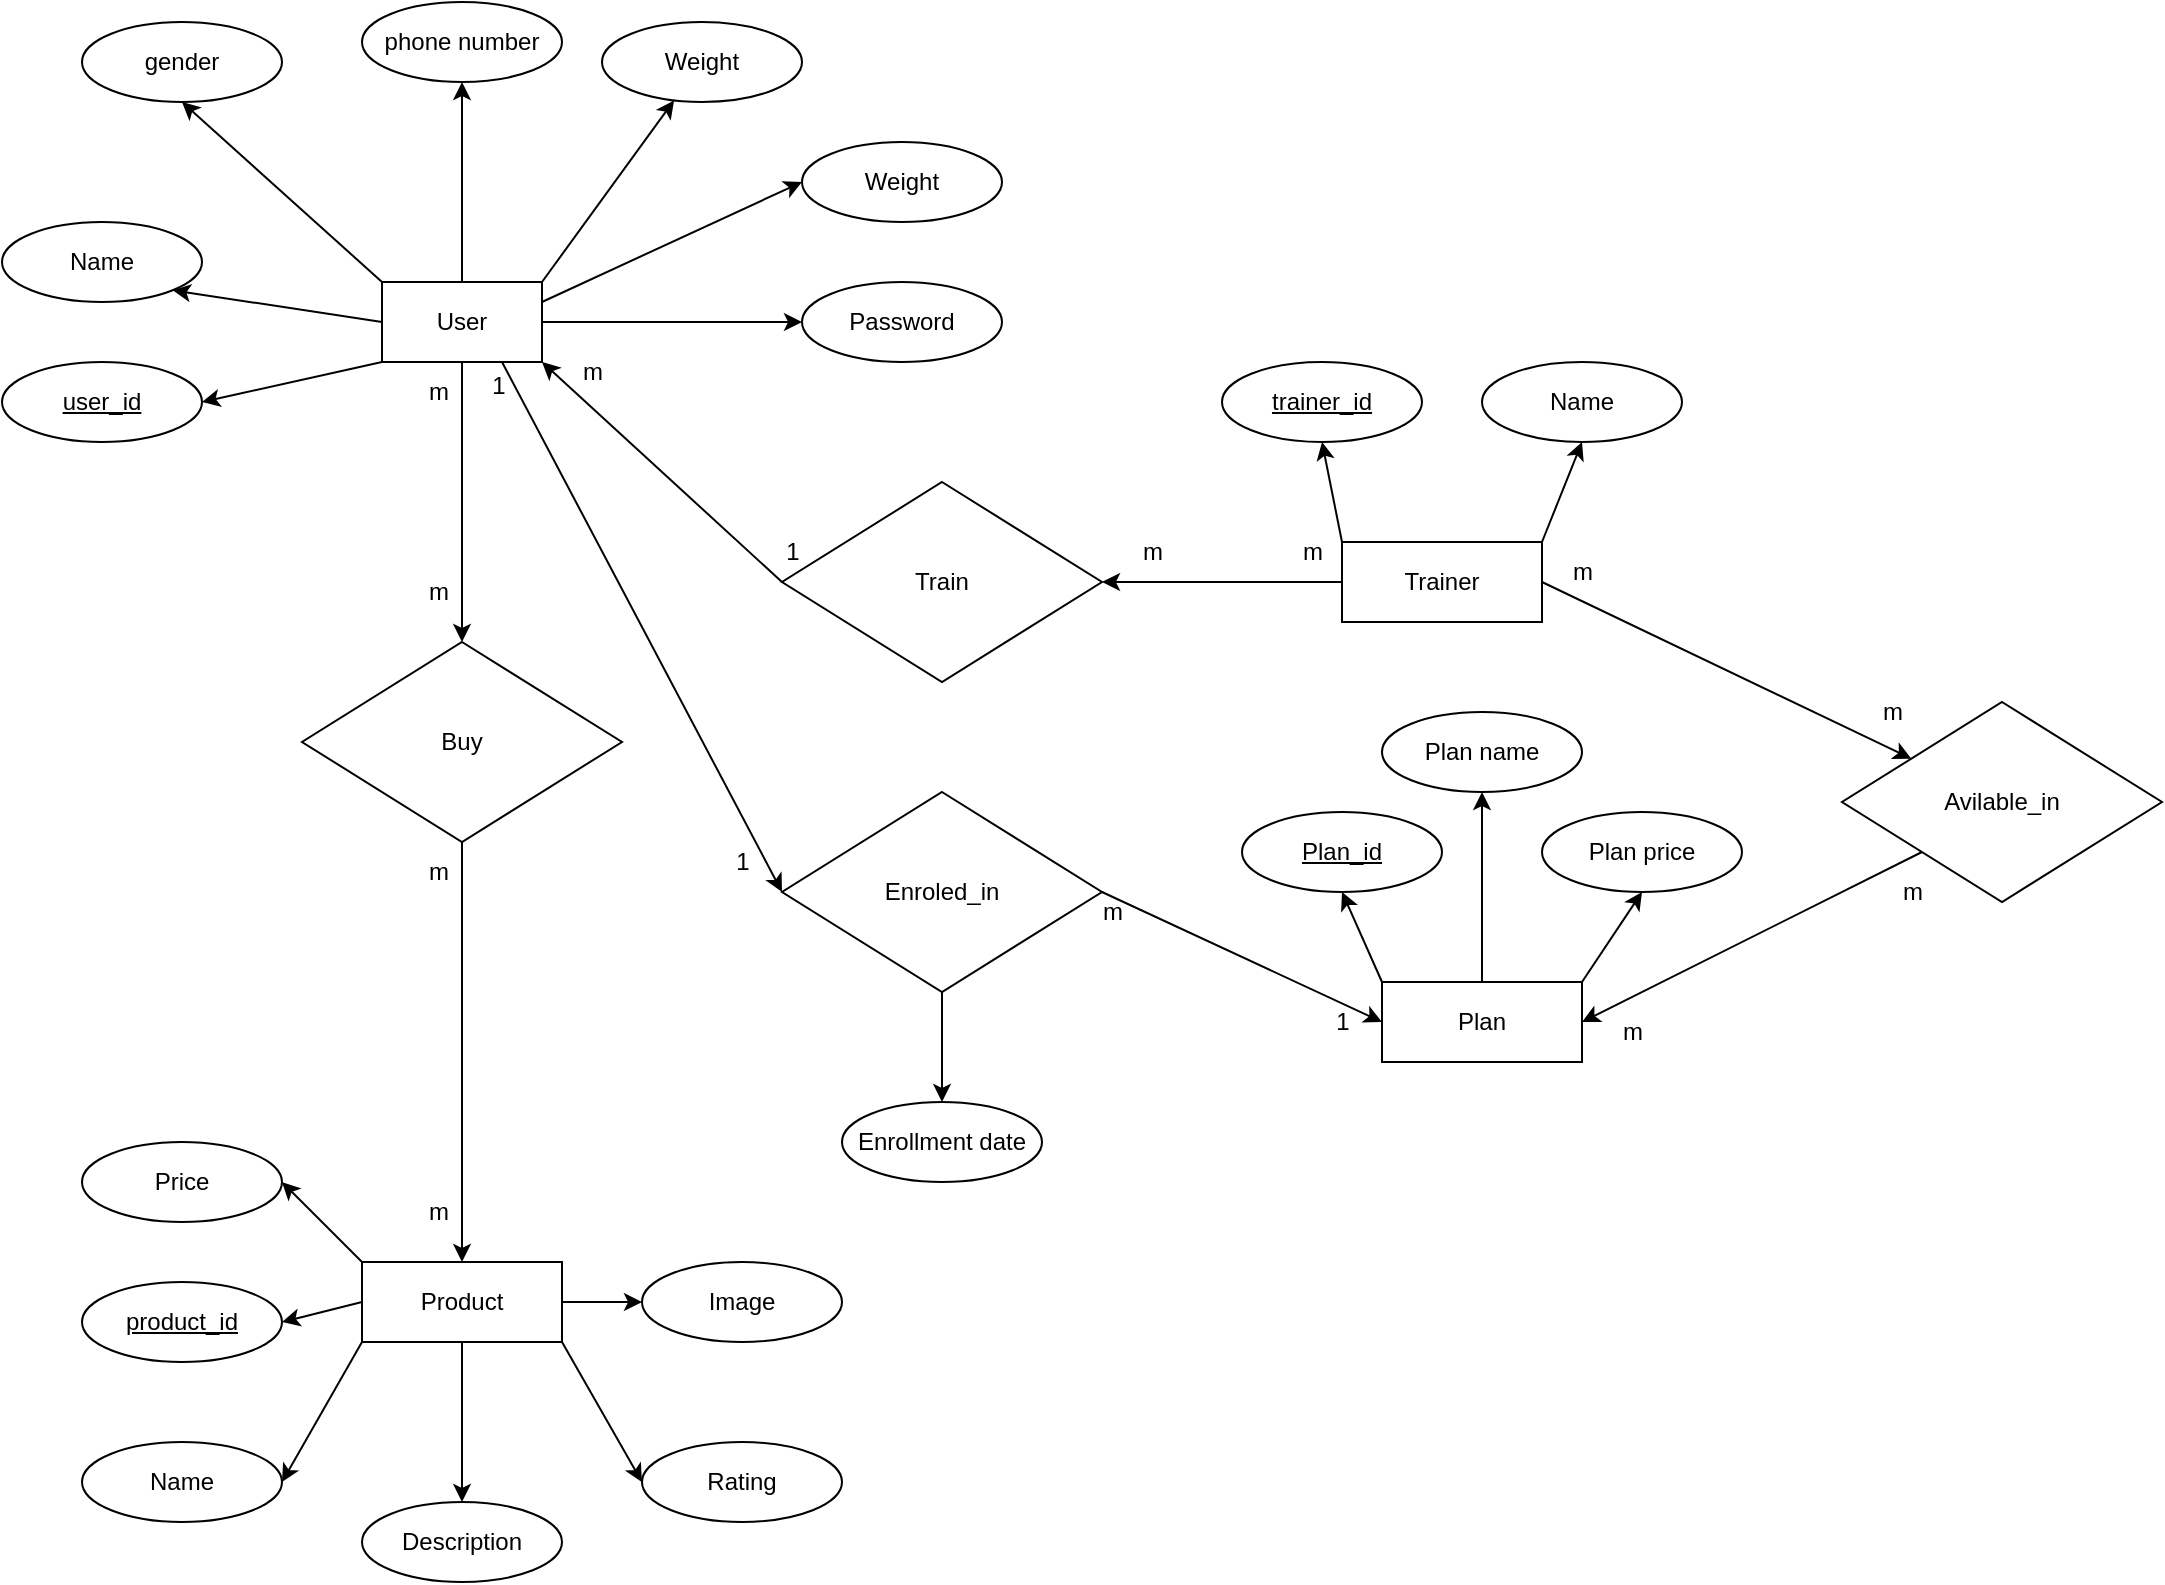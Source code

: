 <mxfile version="25.0.3">
  <diagram id="R2lEEEUBdFMjLlhIrx00" name="Page-1">
    <mxGraphModel dx="1615" dy="869" grid="1" gridSize="10" guides="1" tooltips="1" connect="1" arrows="1" fold="1" page="1" pageScale="1" pageWidth="850" pageHeight="1100" math="0" shadow="0" extFonts="Permanent Marker^https://fonts.googleapis.com/css?family=Permanent+Marker">
      <root>
        <mxCell id="0" />
        <mxCell id="1" parent="0" />
        <mxCell id="3MZtsbulTiadslG45F7I-24" style="rounded=0;orthogonalLoop=1;jettySize=auto;html=1;entryX=1;entryY=0.5;entryDx=0;entryDy=0;exitX=0;exitY=1;exitDx=0;exitDy=0;" edge="1" parent="1" source="3MZtsbulTiadslG45F7I-14" target="3MZtsbulTiadslG45F7I-18">
          <mxGeometry relative="1" as="geometry">
            <mxPoint x="280" y="220" as="sourcePoint" />
          </mxGeometry>
        </mxCell>
        <mxCell id="3MZtsbulTiadslG45F7I-25" style="rounded=0;orthogonalLoop=1;jettySize=auto;html=1;exitX=0;exitY=0.5;exitDx=0;exitDy=0;entryX=1;entryY=1;entryDx=0;entryDy=0;" edge="1" parent="1" source="3MZtsbulTiadslG45F7I-14" target="3MZtsbulTiadslG45F7I-20">
          <mxGeometry relative="1" as="geometry" />
        </mxCell>
        <mxCell id="3MZtsbulTiadslG45F7I-26" style="rounded=0;orthogonalLoop=1;jettySize=auto;html=1;entryX=0.5;entryY=1;entryDx=0;entryDy=0;exitX=0;exitY=0;exitDx=0;exitDy=0;" edge="1" parent="1" source="3MZtsbulTiadslG45F7I-14" target="3MZtsbulTiadslG45F7I-21">
          <mxGeometry relative="1" as="geometry" />
        </mxCell>
        <mxCell id="3MZtsbulTiadslG45F7I-27" style="rounded=0;orthogonalLoop=1;jettySize=auto;html=1;entryX=0.5;entryY=1;entryDx=0;entryDy=0;exitX=0.5;exitY=0;exitDx=0;exitDy=0;" edge="1" parent="1" source="3MZtsbulTiadslG45F7I-14" target="3MZtsbulTiadslG45F7I-22">
          <mxGeometry relative="1" as="geometry">
            <mxPoint x="360" y="200" as="sourcePoint" />
          </mxGeometry>
        </mxCell>
        <mxCell id="3MZtsbulTiadslG45F7I-28" style="rounded=0;orthogonalLoop=1;jettySize=auto;html=1;exitX=1;exitY=0;exitDx=0;exitDy=0;" edge="1" parent="1" source="3MZtsbulTiadslG45F7I-14" target="3MZtsbulTiadslG45F7I-23">
          <mxGeometry relative="1" as="geometry" />
        </mxCell>
        <mxCell id="3MZtsbulTiadslG45F7I-30" style="rounded=0;orthogonalLoop=1;jettySize=auto;html=1;exitX=1;exitY=0.5;exitDx=0;exitDy=0;entryX=0;entryY=0.5;entryDx=0;entryDy=0;" edge="1" parent="1" source="3MZtsbulTiadslG45F7I-14" target="3MZtsbulTiadslG45F7I-29">
          <mxGeometry relative="1" as="geometry" />
        </mxCell>
        <mxCell id="3MZtsbulTiadslG45F7I-35" style="rounded=0;orthogonalLoop=1;jettySize=auto;html=1;exitX=1;exitY=0.25;exitDx=0;exitDy=0;entryX=0;entryY=0.5;entryDx=0;entryDy=0;" edge="1" parent="1" source="3MZtsbulTiadslG45F7I-14" target="3MZtsbulTiadslG45F7I-34">
          <mxGeometry relative="1" as="geometry" />
        </mxCell>
        <mxCell id="3MZtsbulTiadslG45F7I-36" style="edgeStyle=orthogonalEdgeStyle;rounded=0;orthogonalLoop=1;jettySize=auto;html=1;" edge="1" parent="1" source="3MZtsbulTiadslG45F7I-14" target="3MZtsbulTiadslG45F7I-33">
          <mxGeometry relative="1" as="geometry" />
        </mxCell>
        <mxCell id="3MZtsbulTiadslG45F7I-67" style="rounded=0;orthogonalLoop=1;jettySize=auto;html=1;exitX=0.75;exitY=1;exitDx=0;exitDy=0;entryX=0;entryY=0.5;entryDx=0;entryDy=0;" edge="1" parent="1" source="3MZtsbulTiadslG45F7I-14" target="3MZtsbulTiadslG45F7I-66">
          <mxGeometry relative="1" as="geometry" />
        </mxCell>
        <mxCell id="3MZtsbulTiadslG45F7I-14" value="User" style="whiteSpace=wrap;html=1;align=center;" vertex="1" parent="1">
          <mxGeometry x="280" y="200" width="80" height="40" as="geometry" />
        </mxCell>
        <mxCell id="3MZtsbulTiadslG45F7I-18" value="user_id" style="ellipse;whiteSpace=wrap;html=1;align=center;fontStyle=4;" vertex="1" parent="1">
          <mxGeometry x="90" y="240" width="100" height="40" as="geometry" />
        </mxCell>
        <mxCell id="3MZtsbulTiadslG45F7I-20" value="Name" style="ellipse;whiteSpace=wrap;html=1;align=center;" vertex="1" parent="1">
          <mxGeometry x="90" y="170" width="100" height="40" as="geometry" />
        </mxCell>
        <mxCell id="3MZtsbulTiadslG45F7I-21" value="gender" style="ellipse;whiteSpace=wrap;html=1;align=center;" vertex="1" parent="1">
          <mxGeometry x="130" y="70" width="100" height="40" as="geometry" />
        </mxCell>
        <mxCell id="3MZtsbulTiadslG45F7I-22" value="phone number" style="ellipse;whiteSpace=wrap;html=1;align=center;" vertex="1" parent="1">
          <mxGeometry x="270" y="60" width="100" height="40" as="geometry" />
        </mxCell>
        <mxCell id="3MZtsbulTiadslG45F7I-23" value="Weight" style="ellipse;whiteSpace=wrap;html=1;align=center;" vertex="1" parent="1">
          <mxGeometry x="390" y="70" width="100" height="40" as="geometry" />
        </mxCell>
        <mxCell id="3MZtsbulTiadslG45F7I-29" value="Password" style="ellipse;whiteSpace=wrap;html=1;align=center;" vertex="1" parent="1">
          <mxGeometry x="490" y="200" width="100" height="40" as="geometry" />
        </mxCell>
        <mxCell id="3MZtsbulTiadslG45F7I-38" style="edgeStyle=orthogonalEdgeStyle;rounded=0;orthogonalLoop=1;jettySize=auto;html=1;exitX=0.5;exitY=1;exitDx=0;exitDy=0;" edge="1" parent="1" source="3MZtsbulTiadslG45F7I-33" target="3MZtsbulTiadslG45F7I-37">
          <mxGeometry relative="1" as="geometry" />
        </mxCell>
        <mxCell id="3MZtsbulTiadslG45F7I-33" value="Buy" style="shape=rhombus;perimeter=rhombusPerimeter;whiteSpace=wrap;html=1;align=center;" vertex="1" parent="1">
          <mxGeometry x="240" y="380" width="160" height="100" as="geometry" />
        </mxCell>
        <mxCell id="3MZtsbulTiadslG45F7I-34" value="Weight" style="ellipse;whiteSpace=wrap;html=1;align=center;" vertex="1" parent="1">
          <mxGeometry x="490" y="130" width="100" height="40" as="geometry" />
        </mxCell>
        <mxCell id="3MZtsbulTiadslG45F7I-45" style="rounded=0;orthogonalLoop=1;jettySize=auto;html=1;exitX=0;exitY=0;exitDx=0;exitDy=0;entryX=1;entryY=0.5;entryDx=0;entryDy=0;" edge="1" parent="1" source="3MZtsbulTiadslG45F7I-37" target="3MZtsbulTiadslG45F7I-44">
          <mxGeometry relative="1" as="geometry" />
        </mxCell>
        <mxCell id="3MZtsbulTiadslG45F7I-46" style="rounded=0;orthogonalLoop=1;jettySize=auto;html=1;exitX=0;exitY=0.5;exitDx=0;exitDy=0;entryX=1;entryY=0.5;entryDx=0;entryDy=0;" edge="1" parent="1" source="3MZtsbulTiadslG45F7I-37" target="3MZtsbulTiadslG45F7I-40">
          <mxGeometry relative="1" as="geometry" />
        </mxCell>
        <mxCell id="3MZtsbulTiadslG45F7I-47" style="rounded=0;orthogonalLoop=1;jettySize=auto;html=1;exitX=0;exitY=1;exitDx=0;exitDy=0;entryX=1;entryY=0.5;entryDx=0;entryDy=0;" edge="1" parent="1" source="3MZtsbulTiadslG45F7I-37" target="3MZtsbulTiadslG45F7I-39">
          <mxGeometry relative="1" as="geometry" />
        </mxCell>
        <mxCell id="3MZtsbulTiadslG45F7I-48" style="edgeStyle=orthogonalEdgeStyle;rounded=0;orthogonalLoop=1;jettySize=auto;html=1;" edge="1" parent="1" source="3MZtsbulTiadslG45F7I-37" target="3MZtsbulTiadslG45F7I-41">
          <mxGeometry relative="1" as="geometry" />
        </mxCell>
        <mxCell id="3MZtsbulTiadslG45F7I-49" style="rounded=0;orthogonalLoop=1;jettySize=auto;html=1;exitX=1;exitY=1;exitDx=0;exitDy=0;entryX=0;entryY=0.5;entryDx=0;entryDy=0;" edge="1" parent="1" source="3MZtsbulTiadslG45F7I-37" target="3MZtsbulTiadslG45F7I-42">
          <mxGeometry relative="1" as="geometry" />
        </mxCell>
        <mxCell id="3MZtsbulTiadslG45F7I-50" style="edgeStyle=orthogonalEdgeStyle;rounded=0;orthogonalLoop=1;jettySize=auto;html=1;exitX=1;exitY=0.5;exitDx=0;exitDy=0;entryX=0;entryY=0.5;entryDx=0;entryDy=0;" edge="1" parent="1" source="3MZtsbulTiadslG45F7I-37" target="3MZtsbulTiadslG45F7I-43">
          <mxGeometry relative="1" as="geometry" />
        </mxCell>
        <mxCell id="3MZtsbulTiadslG45F7I-37" value="Product" style="whiteSpace=wrap;html=1;align=center;" vertex="1" parent="1">
          <mxGeometry x="270" y="690" width="100" height="40" as="geometry" />
        </mxCell>
        <mxCell id="3MZtsbulTiadslG45F7I-39" value="Name" style="ellipse;whiteSpace=wrap;html=1;align=center;" vertex="1" parent="1">
          <mxGeometry x="130" y="780" width="100" height="40" as="geometry" />
        </mxCell>
        <mxCell id="3MZtsbulTiadslG45F7I-40" value="product_id" style="ellipse;whiteSpace=wrap;html=1;align=center;fontStyle=4;" vertex="1" parent="1">
          <mxGeometry x="130" y="700" width="100" height="40" as="geometry" />
        </mxCell>
        <mxCell id="3MZtsbulTiadslG45F7I-41" value="Description" style="ellipse;whiteSpace=wrap;html=1;align=center;" vertex="1" parent="1">
          <mxGeometry x="270" y="810" width="100" height="40" as="geometry" />
        </mxCell>
        <mxCell id="3MZtsbulTiadslG45F7I-42" value="Rating" style="ellipse;whiteSpace=wrap;html=1;align=center;" vertex="1" parent="1">
          <mxGeometry x="410" y="780" width="100" height="40" as="geometry" />
        </mxCell>
        <mxCell id="3MZtsbulTiadslG45F7I-43" value="Image" style="ellipse;whiteSpace=wrap;html=1;align=center;" vertex="1" parent="1">
          <mxGeometry x="410" y="690" width="100" height="40" as="geometry" />
        </mxCell>
        <mxCell id="3MZtsbulTiadslG45F7I-44" value="Price" style="ellipse;whiteSpace=wrap;html=1;align=center;" vertex="1" parent="1">
          <mxGeometry x="130" y="630" width="100" height="40" as="geometry" />
        </mxCell>
        <mxCell id="3MZtsbulTiadslG45F7I-56" style="rounded=0;orthogonalLoop=1;jettySize=auto;html=1;exitX=0;exitY=0;exitDx=0;exitDy=0;entryX=0.5;entryY=1;entryDx=0;entryDy=0;" edge="1" parent="1" source="3MZtsbulTiadslG45F7I-51" target="3MZtsbulTiadslG45F7I-52">
          <mxGeometry relative="1" as="geometry" />
        </mxCell>
        <mxCell id="3MZtsbulTiadslG45F7I-57" style="rounded=0;orthogonalLoop=1;jettySize=auto;html=1;exitX=1;exitY=0;exitDx=0;exitDy=0;entryX=0.5;entryY=1;entryDx=0;entryDy=0;" edge="1" parent="1" source="3MZtsbulTiadslG45F7I-51" target="3MZtsbulTiadslG45F7I-55">
          <mxGeometry relative="1" as="geometry" />
        </mxCell>
        <mxCell id="3MZtsbulTiadslG45F7I-59" style="rounded=0;orthogonalLoop=1;jettySize=auto;html=1;exitX=0;exitY=0.5;exitDx=0;exitDy=0;entryX=1;entryY=0.5;entryDx=0;entryDy=0;" edge="1" parent="1" source="3MZtsbulTiadslG45F7I-51" target="3MZtsbulTiadslG45F7I-58">
          <mxGeometry relative="1" as="geometry">
            <mxPoint x="611" y="368" as="targetPoint" />
          </mxGeometry>
        </mxCell>
        <mxCell id="3MZtsbulTiadslG45F7I-70" style="rounded=0;orthogonalLoop=1;jettySize=auto;html=1;exitX=1;exitY=0.5;exitDx=0;exitDy=0;" edge="1" parent="1" source="3MZtsbulTiadslG45F7I-51" target="3MZtsbulTiadslG45F7I-69">
          <mxGeometry relative="1" as="geometry" />
        </mxCell>
        <mxCell id="3MZtsbulTiadslG45F7I-51" value="Trainer" style="whiteSpace=wrap;html=1;align=center;" vertex="1" parent="1">
          <mxGeometry x="760" y="330" width="100" height="40" as="geometry" />
        </mxCell>
        <mxCell id="3MZtsbulTiadslG45F7I-52" value="trainer_id" style="ellipse;whiteSpace=wrap;html=1;align=center;fontStyle=4;" vertex="1" parent="1">
          <mxGeometry x="700" y="240" width="100" height="40" as="geometry" />
        </mxCell>
        <mxCell id="3MZtsbulTiadslG45F7I-55" value="Name" style="ellipse;whiteSpace=wrap;html=1;align=center;" vertex="1" parent="1">
          <mxGeometry x="830" y="240" width="100" height="40" as="geometry" />
        </mxCell>
        <mxCell id="3MZtsbulTiadslG45F7I-60" style="rounded=0;orthogonalLoop=1;jettySize=auto;html=1;exitX=0;exitY=0.5;exitDx=0;exitDy=0;entryX=1;entryY=1;entryDx=0;entryDy=0;" edge="1" parent="1" source="3MZtsbulTiadslG45F7I-58" target="3MZtsbulTiadslG45F7I-14">
          <mxGeometry relative="1" as="geometry" />
        </mxCell>
        <mxCell id="3MZtsbulTiadslG45F7I-58" value="Train" style="shape=rhombus;perimeter=rhombusPerimeter;whiteSpace=wrap;html=1;align=center;" vertex="1" parent="1">
          <mxGeometry x="480" y="300" width="160" height="100" as="geometry" />
        </mxCell>
        <mxCell id="3MZtsbulTiadslG45F7I-63" style="rounded=0;orthogonalLoop=1;jettySize=auto;html=1;exitX=0;exitY=0;exitDx=0;exitDy=0;entryX=0.5;entryY=1;entryDx=0;entryDy=0;" edge="1" parent="1" source="3MZtsbulTiadslG45F7I-61" target="3MZtsbulTiadslG45F7I-62">
          <mxGeometry relative="1" as="geometry" />
        </mxCell>
        <mxCell id="3MZtsbulTiadslG45F7I-65" style="rounded=0;orthogonalLoop=1;jettySize=auto;html=1;exitX=1;exitY=0;exitDx=0;exitDy=0;entryX=0.5;entryY=1;entryDx=0;entryDy=0;" edge="1" parent="1" source="3MZtsbulTiadslG45F7I-61" target="3MZtsbulTiadslG45F7I-64">
          <mxGeometry relative="1" as="geometry" />
        </mxCell>
        <mxCell id="3MZtsbulTiadslG45F7I-73" style="rounded=0;orthogonalLoop=1;jettySize=auto;html=1;exitX=0.5;exitY=0;exitDx=0;exitDy=0;entryX=0.5;entryY=1;entryDx=0;entryDy=0;" edge="1" parent="1" source="3MZtsbulTiadslG45F7I-61" target="3MZtsbulTiadslG45F7I-72">
          <mxGeometry relative="1" as="geometry" />
        </mxCell>
        <mxCell id="3MZtsbulTiadslG45F7I-61" value="Plan" style="whiteSpace=wrap;html=1;align=center;" vertex="1" parent="1">
          <mxGeometry x="780" y="550" width="100" height="40" as="geometry" />
        </mxCell>
        <mxCell id="3MZtsbulTiadslG45F7I-62" value="Plan_id" style="ellipse;whiteSpace=wrap;html=1;align=center;fontStyle=4;" vertex="1" parent="1">
          <mxGeometry x="710" y="465" width="100" height="40" as="geometry" />
        </mxCell>
        <mxCell id="3MZtsbulTiadslG45F7I-64" value="Plan price" style="ellipse;whiteSpace=wrap;html=1;align=center;" vertex="1" parent="1">
          <mxGeometry x="860" y="465" width="100" height="40" as="geometry" />
        </mxCell>
        <mxCell id="3MZtsbulTiadslG45F7I-68" style="rounded=0;orthogonalLoop=1;jettySize=auto;html=1;exitX=1;exitY=0.5;exitDx=0;exitDy=0;entryX=0;entryY=0.5;entryDx=0;entryDy=0;" edge="1" parent="1" source="3MZtsbulTiadslG45F7I-66" target="3MZtsbulTiadslG45F7I-61">
          <mxGeometry relative="1" as="geometry" />
        </mxCell>
        <mxCell id="3MZtsbulTiadslG45F7I-75" style="rounded=0;orthogonalLoop=1;jettySize=auto;html=1;exitX=0.5;exitY=1;exitDx=0;exitDy=0;" edge="1" parent="1" source="3MZtsbulTiadslG45F7I-66" target="3MZtsbulTiadslG45F7I-74">
          <mxGeometry relative="1" as="geometry" />
        </mxCell>
        <mxCell id="3MZtsbulTiadslG45F7I-66" value="Enroled_in" style="shape=rhombus;perimeter=rhombusPerimeter;whiteSpace=wrap;html=1;align=center;" vertex="1" parent="1">
          <mxGeometry x="480" y="455" width="160" height="100" as="geometry" />
        </mxCell>
        <mxCell id="3MZtsbulTiadslG45F7I-71" style="rounded=0;orthogonalLoop=1;jettySize=auto;html=1;exitX=0;exitY=1;exitDx=0;exitDy=0;entryX=1;entryY=0.5;entryDx=0;entryDy=0;" edge="1" parent="1" source="3MZtsbulTiadslG45F7I-69" target="3MZtsbulTiadslG45F7I-61">
          <mxGeometry relative="1" as="geometry" />
        </mxCell>
        <mxCell id="3MZtsbulTiadslG45F7I-69" value="Avilable_in" style="shape=rhombus;perimeter=rhombusPerimeter;whiteSpace=wrap;html=1;align=center;" vertex="1" parent="1">
          <mxGeometry x="1010" y="410" width="160" height="100" as="geometry" />
        </mxCell>
        <mxCell id="3MZtsbulTiadslG45F7I-72" value="Plan name" style="ellipse;whiteSpace=wrap;html=1;align=center;" vertex="1" parent="1">
          <mxGeometry x="780" y="415" width="100" height="40" as="geometry" />
        </mxCell>
        <mxCell id="3MZtsbulTiadslG45F7I-74" value="Enrollment date" style="ellipse;whiteSpace=wrap;html=1;align=center;" vertex="1" parent="1">
          <mxGeometry x="510" y="610" width="100" height="40" as="geometry" />
        </mxCell>
        <mxCell id="3MZtsbulTiadslG45F7I-76" value="1" style="text;html=1;align=center;verticalAlign=middle;resizable=0;points=[];autosize=1;strokeColor=none;fillColor=none;" vertex="1" parent="1">
          <mxGeometry x="323" y="237" width="30" height="30" as="geometry" />
        </mxCell>
        <mxCell id="3MZtsbulTiadslG45F7I-77" value="1" style="text;html=1;align=center;verticalAlign=middle;resizable=0;points=[];autosize=1;strokeColor=none;fillColor=none;" vertex="1" parent="1">
          <mxGeometry x="445" y="475" width="30" height="30" as="geometry" />
        </mxCell>
        <mxCell id="3MZtsbulTiadslG45F7I-78" value="m" style="text;html=1;align=center;verticalAlign=middle;resizable=0;points=[];autosize=1;strokeColor=none;fillColor=none;" vertex="1" parent="1">
          <mxGeometry x="630" y="500" width="30" height="30" as="geometry" />
        </mxCell>
        <mxCell id="3MZtsbulTiadslG45F7I-79" value="1" style="text;html=1;align=center;verticalAlign=middle;resizable=0;points=[];autosize=1;strokeColor=none;fillColor=none;" vertex="1" parent="1">
          <mxGeometry x="745" y="555" width="30" height="30" as="geometry" />
        </mxCell>
        <mxCell id="3MZtsbulTiadslG45F7I-80" value="m" style="text;html=1;align=center;verticalAlign=middle;resizable=0;points=[];autosize=1;strokeColor=none;fillColor=none;" vertex="1" parent="1">
          <mxGeometry x="865" y="330" width="30" height="30" as="geometry" />
        </mxCell>
        <mxCell id="3MZtsbulTiadslG45F7I-81" value="m" style="text;html=1;align=center;verticalAlign=middle;resizable=0;points=[];autosize=1;strokeColor=none;fillColor=none;" vertex="1" parent="1">
          <mxGeometry x="1020" y="400" width="30" height="30" as="geometry" />
        </mxCell>
        <mxCell id="3MZtsbulTiadslG45F7I-82" value="m" style="text;html=1;align=center;verticalAlign=middle;resizable=0;points=[];autosize=1;strokeColor=none;fillColor=none;" vertex="1" parent="1">
          <mxGeometry x="1030" y="490" width="30" height="30" as="geometry" />
        </mxCell>
        <mxCell id="3MZtsbulTiadslG45F7I-83" value="m" style="text;html=1;align=center;verticalAlign=middle;resizable=0;points=[];autosize=1;strokeColor=none;fillColor=none;" vertex="1" parent="1">
          <mxGeometry x="890" y="560" width="30" height="30" as="geometry" />
        </mxCell>
        <mxCell id="3MZtsbulTiadslG45F7I-84" value="m" style="text;html=1;align=center;verticalAlign=middle;resizable=0;points=[];autosize=1;strokeColor=none;fillColor=none;" vertex="1" parent="1">
          <mxGeometry x="730" y="320" width="30" height="30" as="geometry" />
        </mxCell>
        <mxCell id="3MZtsbulTiadslG45F7I-85" value="m" style="text;html=1;align=center;verticalAlign=middle;resizable=0;points=[];autosize=1;strokeColor=none;fillColor=none;" vertex="1" parent="1">
          <mxGeometry x="650" y="320" width="30" height="30" as="geometry" />
        </mxCell>
        <mxCell id="3MZtsbulTiadslG45F7I-86" value="1" style="text;html=1;align=center;verticalAlign=middle;resizable=0;points=[];autosize=1;strokeColor=none;fillColor=none;" vertex="1" parent="1">
          <mxGeometry x="470" y="320" width="30" height="30" as="geometry" />
        </mxCell>
        <mxCell id="3MZtsbulTiadslG45F7I-87" value="m" style="text;html=1;align=center;verticalAlign=middle;resizable=0;points=[];autosize=1;strokeColor=none;fillColor=none;" vertex="1" parent="1">
          <mxGeometry x="370" y="230" width="30" height="30" as="geometry" />
        </mxCell>
        <mxCell id="3MZtsbulTiadslG45F7I-88" value="m" style="text;html=1;align=center;verticalAlign=middle;resizable=0;points=[];autosize=1;strokeColor=none;fillColor=none;" vertex="1" parent="1">
          <mxGeometry x="293" y="240" width="30" height="30" as="geometry" />
        </mxCell>
        <mxCell id="3MZtsbulTiadslG45F7I-89" value="m" style="text;html=1;align=center;verticalAlign=middle;resizable=0;points=[];autosize=1;strokeColor=none;fillColor=none;" vertex="1" parent="1">
          <mxGeometry x="293" y="340" width="30" height="30" as="geometry" />
        </mxCell>
        <mxCell id="3MZtsbulTiadslG45F7I-90" value="m" style="text;html=1;align=center;verticalAlign=middle;resizable=0;points=[];autosize=1;strokeColor=none;fillColor=none;" vertex="1" parent="1">
          <mxGeometry x="293" y="480" width="30" height="30" as="geometry" />
        </mxCell>
        <mxCell id="3MZtsbulTiadslG45F7I-91" value="m" style="text;html=1;align=center;verticalAlign=middle;resizable=0;points=[];autosize=1;strokeColor=none;fillColor=none;" vertex="1" parent="1">
          <mxGeometry x="293" y="650" width="30" height="30" as="geometry" />
        </mxCell>
      </root>
    </mxGraphModel>
  </diagram>
</mxfile>
